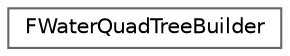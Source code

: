 digraph "Graphical Class Hierarchy"
{
 // INTERACTIVE_SVG=YES
 // LATEX_PDF_SIZE
  bgcolor="transparent";
  edge [fontname=Helvetica,fontsize=10,labelfontname=Helvetica,labelfontsize=10];
  node [fontname=Helvetica,fontsize=10,shape=box,height=0.2,width=0.4];
  rankdir="LR";
  Node0 [id="Node000000",label="FWaterQuadTreeBuilder",height=0.2,width=0.4,color="grey40", fillcolor="white", style="filled",URL="$d8/d0f/classFWaterQuadTreeBuilder.html",tooltip=" "];
}
